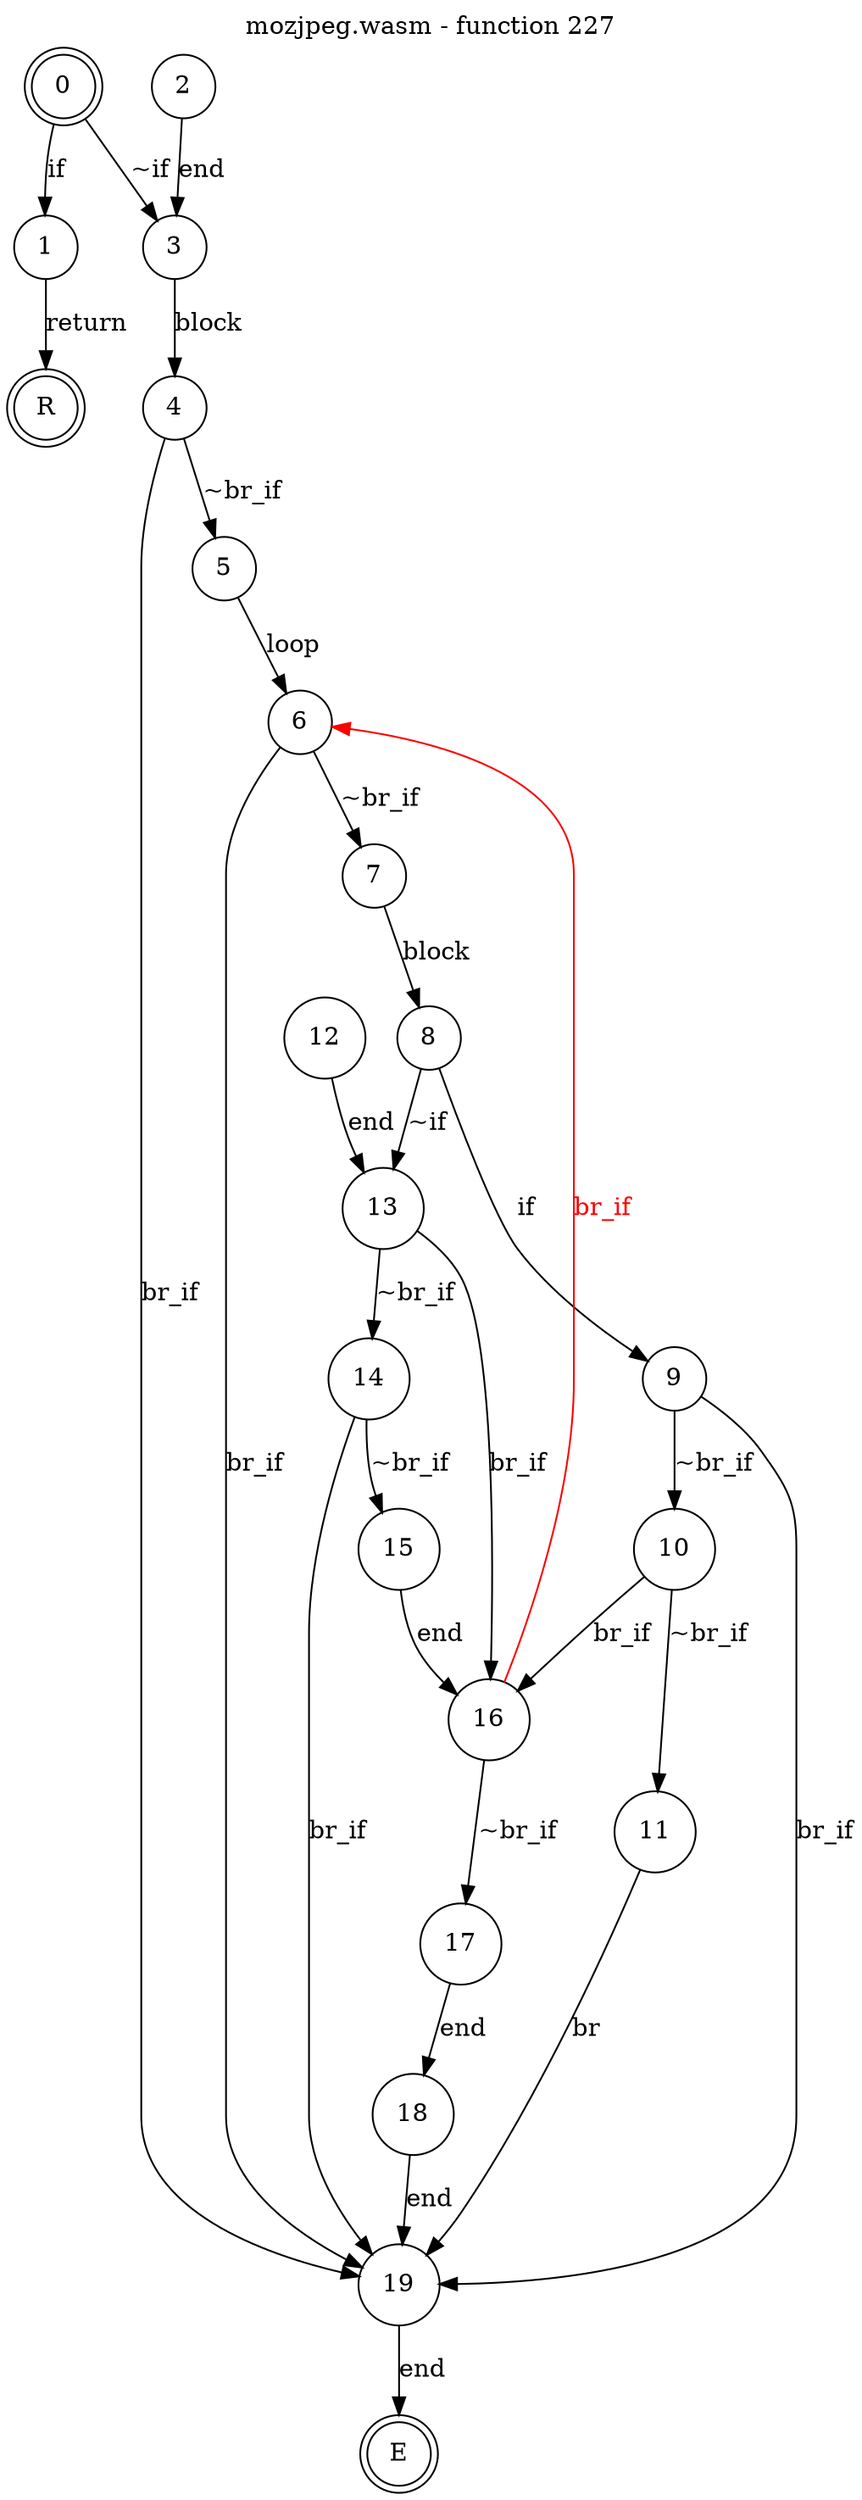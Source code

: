 digraph finite_state_machine {
    label = "mozjpeg.wasm - function 227"
    labelloc =  t
    labelfontsize = 16
    labelfontcolor = black
    labelfontname = "Helvetica"
    node [shape = doublecircle]; 0 E R ;
    node [shape = circle];
    0 -> 1[label="if"];
    0 -> 3[label="~if"];
    1 -> R[label="return"];
    2 -> 3[label="end"];
    3 -> 4[label="block"];
    4 -> 5[label="~br_if"];
    4 -> 19[label="br_if"];
    5 -> 6[label="loop"];
    6 -> 7[label="~br_if"];
    6 -> 19[label="br_if"];
    7 -> 8[label="block"];
    8 -> 9[label="if"];
    8 -> 13[label="~if"];
    9 -> 10[label="~br_if"];
    9 -> 19[label="br_if"];
    10 -> 11[label="~br_if"];
    10 -> 16[label="br_if"];
    11 -> 19[label="br"];
    12 -> 13[label="end"];
    13 -> 14[label="~br_if"];
    13 -> 16[label="br_if"];
    14 -> 15[label="~br_if"];
    14 -> 19[label="br_if"];
    15 -> 16[label="end"];
    16 -> 17[label="~br_if"];
    16 -> 6[color="red" fontcolor="red" label="br_if"];
    17 -> 18[label="end"];
    18 -> 19[label="end"];
    19 -> E[label="end"];
}
